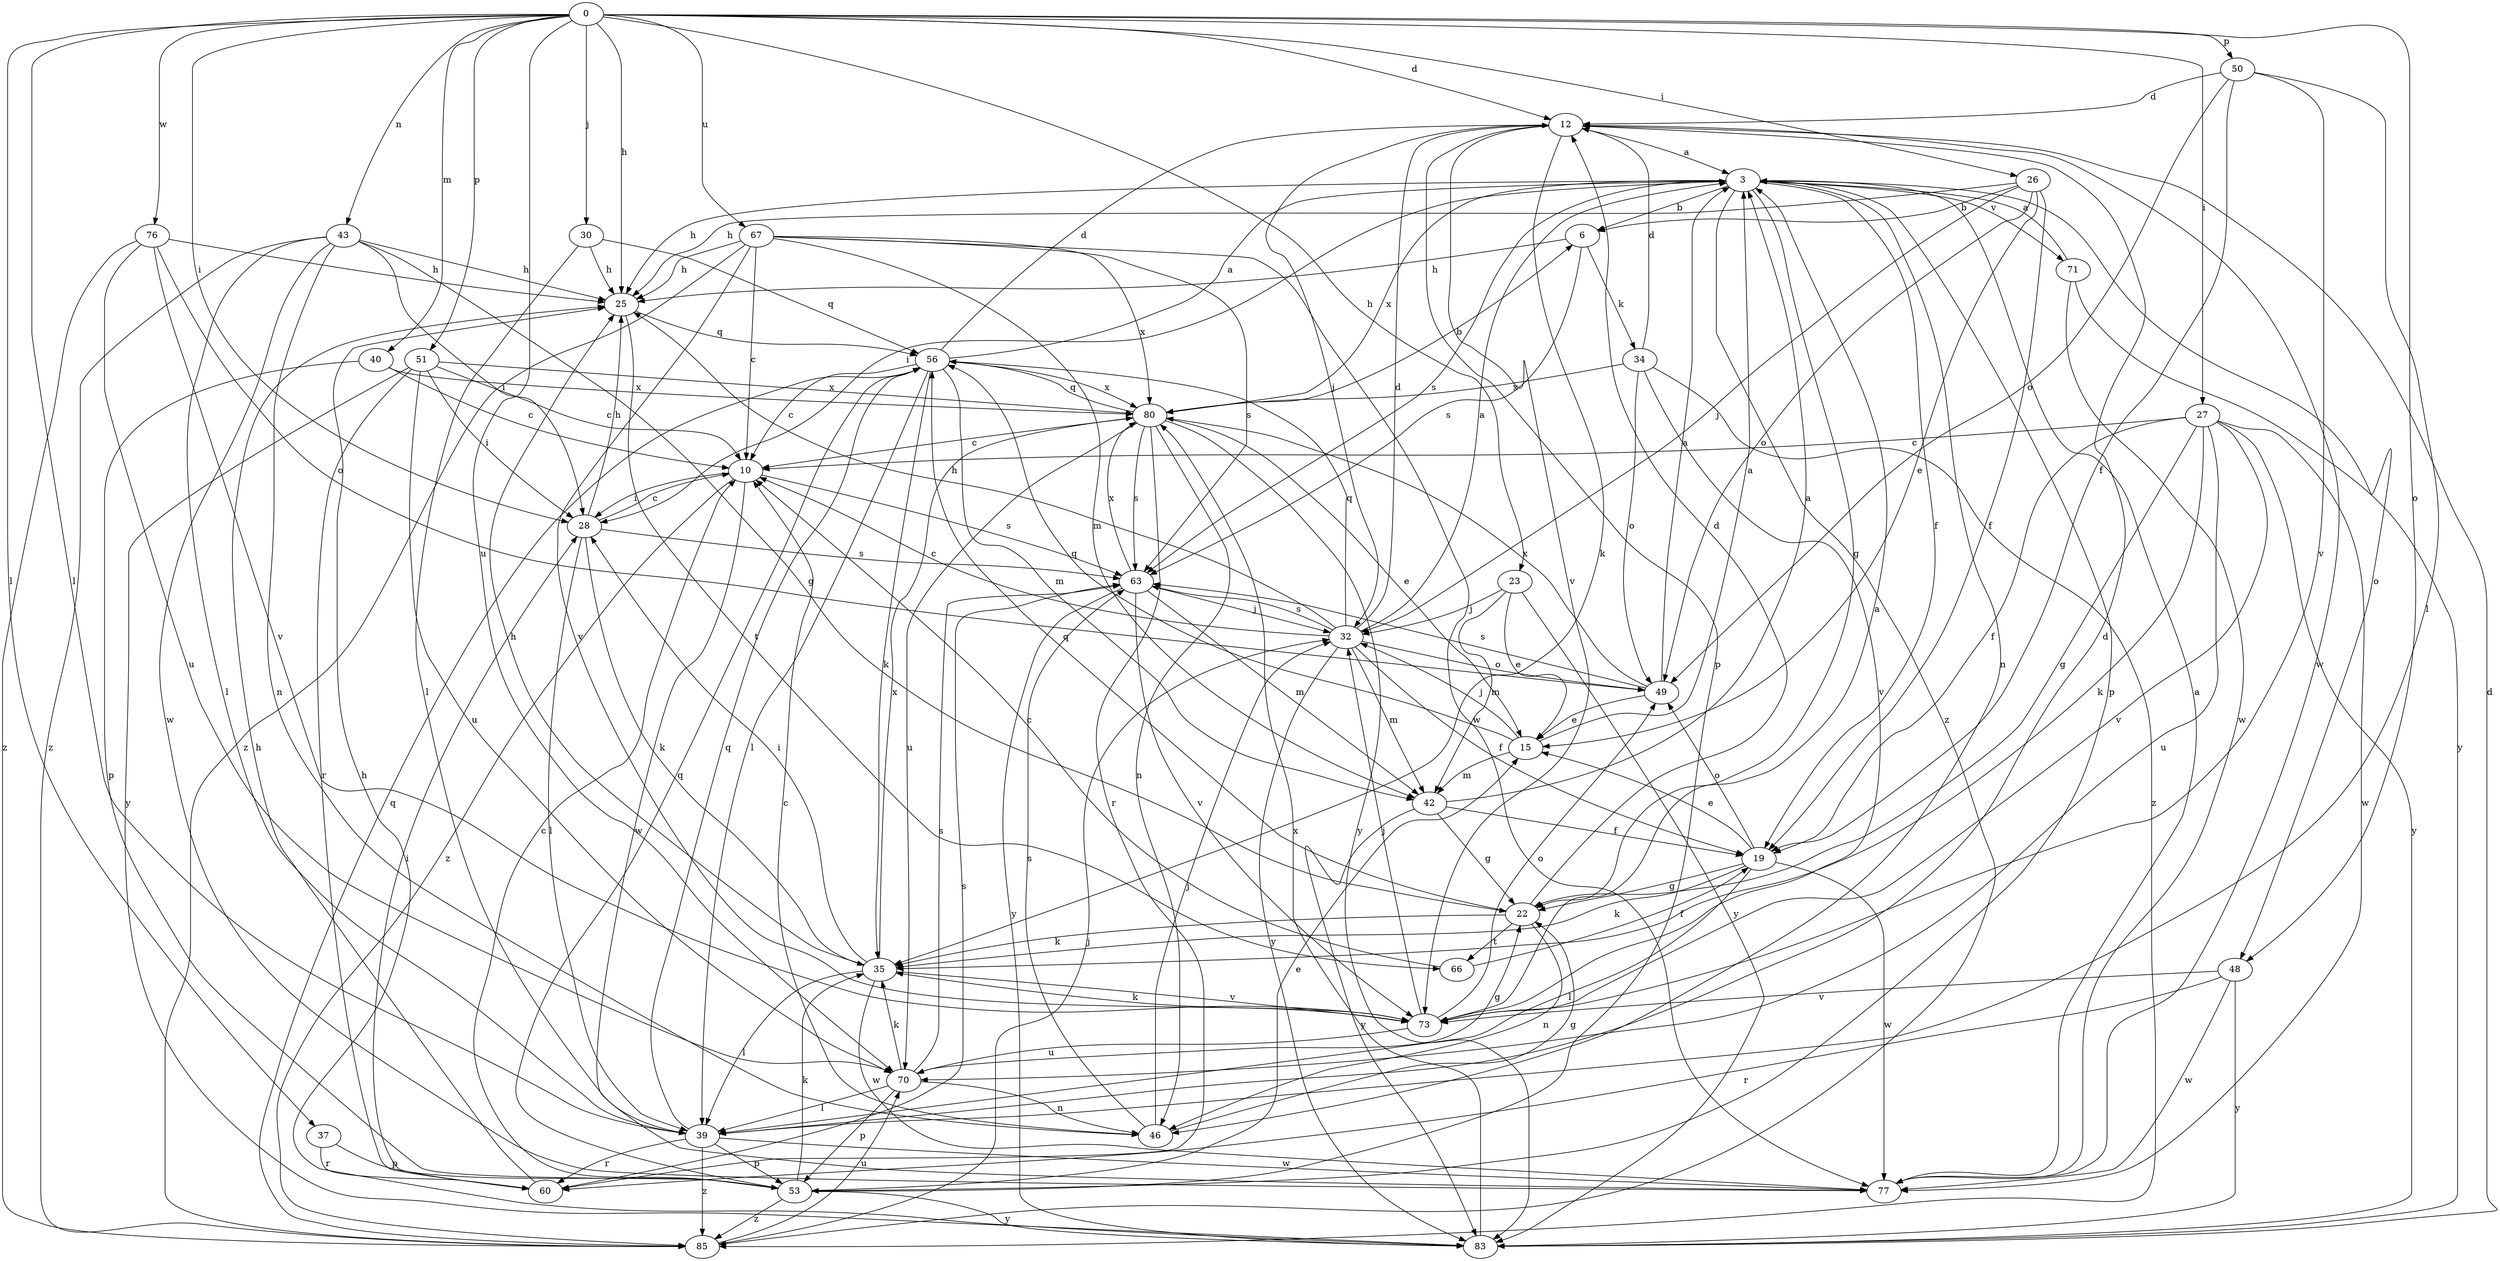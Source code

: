strict digraph  {
0;
3;
6;
10;
12;
15;
19;
22;
23;
25;
26;
27;
28;
30;
32;
34;
35;
37;
39;
40;
42;
43;
46;
48;
49;
50;
51;
53;
56;
60;
63;
66;
67;
70;
71;
73;
76;
77;
80;
83;
85;
0 -> 12  [label=d];
0 -> 23  [label=h];
0 -> 25  [label=h];
0 -> 26  [label=i];
0 -> 27  [label=i];
0 -> 28  [label=i];
0 -> 30  [label=j];
0 -> 37  [label=l];
0 -> 39  [label=l];
0 -> 40  [label=m];
0 -> 43  [label=n];
0 -> 48  [label=o];
0 -> 50  [label=p];
0 -> 51  [label=p];
0 -> 67  [label=u];
0 -> 70  [label=u];
0 -> 76  [label=w];
3 -> 6  [label=b];
3 -> 19  [label=f];
3 -> 22  [label=g];
3 -> 25  [label=h];
3 -> 28  [label=i];
3 -> 46  [label=n];
3 -> 48  [label=o];
3 -> 53  [label=p];
3 -> 63  [label=s];
3 -> 71  [label=v];
3 -> 80  [label=x];
3 -> 85  [label=z];
6 -> 25  [label=h];
6 -> 34  [label=k];
6 -> 63  [label=s];
10 -> 28  [label=i];
10 -> 63  [label=s];
10 -> 77  [label=w];
10 -> 85  [label=z];
12 -> 3  [label=a];
12 -> 32  [label=j];
12 -> 35  [label=k];
12 -> 53  [label=p];
12 -> 73  [label=v];
12 -> 77  [label=w];
15 -> 3  [label=a];
15 -> 32  [label=j];
15 -> 42  [label=m];
15 -> 56  [label=q];
19 -> 15  [label=e];
19 -> 22  [label=g];
19 -> 35  [label=k];
19 -> 39  [label=l];
19 -> 49  [label=o];
19 -> 77  [label=w];
22 -> 12  [label=d];
22 -> 35  [label=k];
22 -> 46  [label=n];
22 -> 56  [label=q];
22 -> 66  [label=t];
23 -> 15  [label=e];
23 -> 32  [label=j];
23 -> 42  [label=m];
23 -> 83  [label=y];
25 -> 56  [label=q];
25 -> 66  [label=t];
26 -> 6  [label=b];
26 -> 15  [label=e];
26 -> 19  [label=f];
26 -> 25  [label=h];
26 -> 32  [label=j];
26 -> 49  [label=o];
27 -> 10  [label=c];
27 -> 19  [label=f];
27 -> 22  [label=g];
27 -> 35  [label=k];
27 -> 70  [label=u];
27 -> 73  [label=v];
27 -> 77  [label=w];
27 -> 83  [label=y];
28 -> 10  [label=c];
28 -> 25  [label=h];
28 -> 35  [label=k];
28 -> 39  [label=l];
28 -> 63  [label=s];
30 -> 25  [label=h];
30 -> 39  [label=l];
30 -> 56  [label=q];
32 -> 3  [label=a];
32 -> 10  [label=c];
32 -> 12  [label=d];
32 -> 19  [label=f];
32 -> 25  [label=h];
32 -> 42  [label=m];
32 -> 49  [label=o];
32 -> 56  [label=q];
32 -> 63  [label=s];
32 -> 83  [label=y];
34 -> 12  [label=d];
34 -> 49  [label=o];
34 -> 73  [label=v];
34 -> 80  [label=x];
34 -> 85  [label=z];
35 -> 25  [label=h];
35 -> 28  [label=i];
35 -> 39  [label=l];
35 -> 73  [label=v];
35 -> 77  [label=w];
35 -> 80  [label=x];
37 -> 53  [label=p];
37 -> 60  [label=r];
39 -> 12  [label=d];
39 -> 53  [label=p];
39 -> 56  [label=q];
39 -> 60  [label=r];
39 -> 77  [label=w];
39 -> 85  [label=z];
40 -> 10  [label=c];
40 -> 53  [label=p];
40 -> 80  [label=x];
42 -> 3  [label=a];
42 -> 19  [label=f];
42 -> 22  [label=g];
42 -> 83  [label=y];
43 -> 22  [label=g];
43 -> 25  [label=h];
43 -> 28  [label=i];
43 -> 39  [label=l];
43 -> 46  [label=n];
43 -> 77  [label=w];
43 -> 85  [label=z];
46 -> 10  [label=c];
46 -> 22  [label=g];
46 -> 32  [label=j];
46 -> 63  [label=s];
48 -> 60  [label=r];
48 -> 73  [label=v];
48 -> 77  [label=w];
48 -> 83  [label=y];
49 -> 3  [label=a];
49 -> 15  [label=e];
49 -> 63  [label=s];
49 -> 80  [label=x];
50 -> 12  [label=d];
50 -> 19  [label=f];
50 -> 39  [label=l];
50 -> 49  [label=o];
50 -> 73  [label=v];
51 -> 10  [label=c];
51 -> 28  [label=i];
51 -> 60  [label=r];
51 -> 70  [label=u];
51 -> 80  [label=x];
51 -> 83  [label=y];
53 -> 10  [label=c];
53 -> 15  [label=e];
53 -> 35  [label=k];
53 -> 56  [label=q];
53 -> 83  [label=y];
53 -> 85  [label=z];
56 -> 3  [label=a];
56 -> 10  [label=c];
56 -> 12  [label=d];
56 -> 35  [label=k];
56 -> 39  [label=l];
56 -> 42  [label=m];
56 -> 80  [label=x];
60 -> 25  [label=h];
60 -> 28  [label=i];
60 -> 63  [label=s];
63 -> 32  [label=j];
63 -> 42  [label=m];
63 -> 73  [label=v];
63 -> 80  [label=x];
63 -> 83  [label=y];
66 -> 10  [label=c];
66 -> 19  [label=f];
67 -> 10  [label=c];
67 -> 25  [label=h];
67 -> 42  [label=m];
67 -> 63  [label=s];
67 -> 73  [label=v];
67 -> 77  [label=w];
67 -> 80  [label=x];
67 -> 85  [label=z];
70 -> 22  [label=g];
70 -> 35  [label=k];
70 -> 39  [label=l];
70 -> 46  [label=n];
70 -> 53  [label=p];
70 -> 63  [label=s];
71 -> 3  [label=a];
71 -> 77  [label=w];
71 -> 83  [label=y];
73 -> 3  [label=a];
73 -> 32  [label=j];
73 -> 35  [label=k];
73 -> 49  [label=o];
73 -> 70  [label=u];
76 -> 25  [label=h];
76 -> 49  [label=o];
76 -> 70  [label=u];
76 -> 73  [label=v];
76 -> 85  [label=z];
77 -> 3  [label=a];
80 -> 6  [label=b];
80 -> 10  [label=c];
80 -> 15  [label=e];
80 -> 46  [label=n];
80 -> 56  [label=q];
80 -> 60  [label=r];
80 -> 63  [label=s];
80 -> 70  [label=u];
80 -> 83  [label=y];
83 -> 12  [label=d];
83 -> 25  [label=h];
83 -> 80  [label=x];
85 -> 32  [label=j];
85 -> 56  [label=q];
85 -> 70  [label=u];
}
